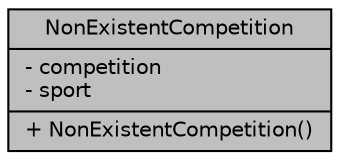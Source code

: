 digraph "NonExistentCompetition"
{
 // LATEX_PDF_SIZE
  edge [fontname="Helvetica",fontsize="10",labelfontname="Helvetica",labelfontsize="10"];
  node [fontname="Helvetica",fontsize="10",shape=record];
  Node1 [label="{NonExistentCompetition\n|- competition\l- sport\l|+ NonExistentCompetition()\l}",height=0.2,width=0.4,color="black", fillcolor="grey75", style="filled", fontcolor="black",tooltip=" "];
}
